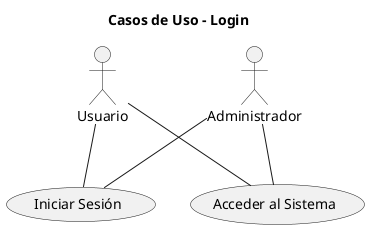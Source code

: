 @startuml 
title Casos de Uso - Login

actor "Usuario" as User
User -- (Iniciar Sesión)
User -- (Acceder al Sistema)

actor "Administrador" as admin
admin -- (Iniciar Sesión)
admin -- (Acceder al Sistema)


@enduml
